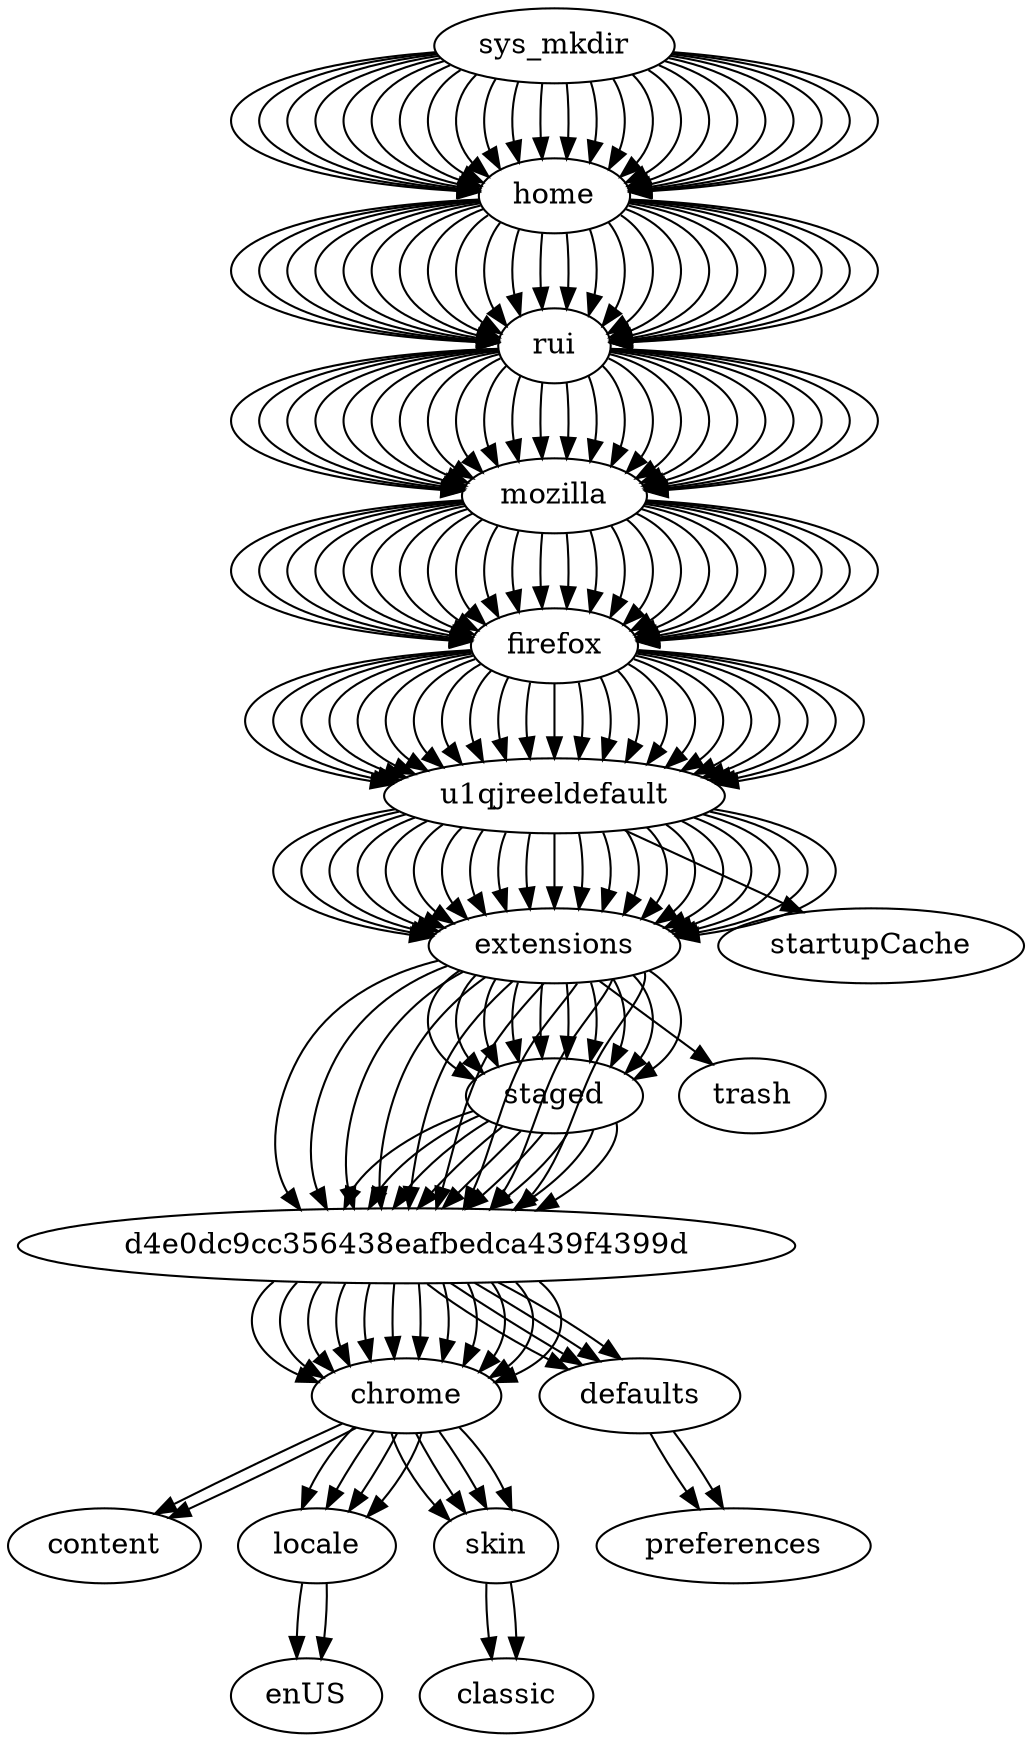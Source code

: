 digraph G{

sys_mkdir->home->rui->mozilla->firefox
sys_mkdir->home->rui->mozilla->firefox->u1qjreeldefault->extensions->{d4e0dc9cc356438eafbedca439f4399d}->chrome->content
sys_mkdir->home->rui->mozilla->firefox->u1qjreeldefault->extensions->{d4e0dc9cc356438eafbedca439f4399d}->chrome->locale->enUS
sys_mkdir->home->rui->mozilla->firefox->u1qjreeldefault->extensions->{d4e0dc9cc356438eafbedca439f4399d}->chrome->locale
sys_mkdir->home->rui->mozilla->firefox->u1qjreeldefault->extensions->{d4e0dc9cc356438eafbedca439f4399d}->chrome
sys_mkdir->home->rui->mozilla->firefox->u1qjreeldefault->extensions->{d4e0dc9cc356438eafbedca439f4399d}->chrome->skin->classic
sys_mkdir->home->rui->mozilla->firefox->u1qjreeldefault->extensions->{d4e0dc9cc356438eafbedca439f4399d}->chrome->skin
sys_mkdir->home->rui->mozilla->firefox->u1qjreeldefault->extensions->{d4e0dc9cc356438eafbedca439f4399d}->defaults
sys_mkdir->home->rui->mozilla->firefox->u1qjreeldefault->extensions->{d4e0dc9cc356438eafbedca439f4399d}->defaults->preferences
sys_mkdir->home->rui->mozilla->firefox->u1qjreeldefault->extensions->{d4e0dc9cc356438eafbedca439f4399d}
sys_mkdir->home->rui->mozilla->firefox->u1qjreeldefault->extensions
sys_mkdir->home->rui->mozilla->firefox->u1qjreeldefault->extensions->staged->{d4e0dc9cc356438eafbedca439f4399d}->chrome->content
sys_mkdir->home->rui->mozilla->firefox->u1qjreeldefault->extensions->staged->{d4e0dc9cc356438eafbedca439f4399d}->chrome->locale->enUS
sys_mkdir->home->rui->mozilla->firefox->u1qjreeldefault->extensions->staged->{d4e0dc9cc356438eafbedca439f4399d}->chrome->locale
sys_mkdir->home->rui->mozilla->firefox->u1qjreeldefault->extensions->staged->{d4e0dc9cc356438eafbedca439f4399d}->chrome
sys_mkdir->home->rui->mozilla->firefox->u1qjreeldefault->extensions->staged->{d4e0dc9cc356438eafbedca439f4399d}->chrome->skin->classic
sys_mkdir->home->rui->mozilla->firefox->u1qjreeldefault->extensions->staged->{d4e0dc9cc356438eafbedca439f4399d}->chrome->skin
sys_mkdir->home->rui->mozilla->firefox->u1qjreeldefault->extensions->staged->{d4e0dc9cc356438eafbedca439f4399d}->defaults
sys_mkdir->home->rui->mozilla->firefox->u1qjreeldefault->extensions->staged->{d4e0dc9cc356438eafbedca439f4399d}->defaults->preferences
sys_mkdir->home->rui->mozilla->firefox->u1qjreeldefault->extensions->staged->{d4e0dc9cc356438eafbedca439f4399d}
sys_mkdir->home->rui->mozilla->firefox->u1qjreeldefault->extensions->staged
sys_mkdir->home->rui->mozilla->firefox->u1qjreeldefault->extensions->trash
sys_mkdir->home->rui->mozilla->firefox->u1qjreeldefault
sys_mkdir->home->rui->mozilla->firefox->u1qjreeldefault->startupCache

}

